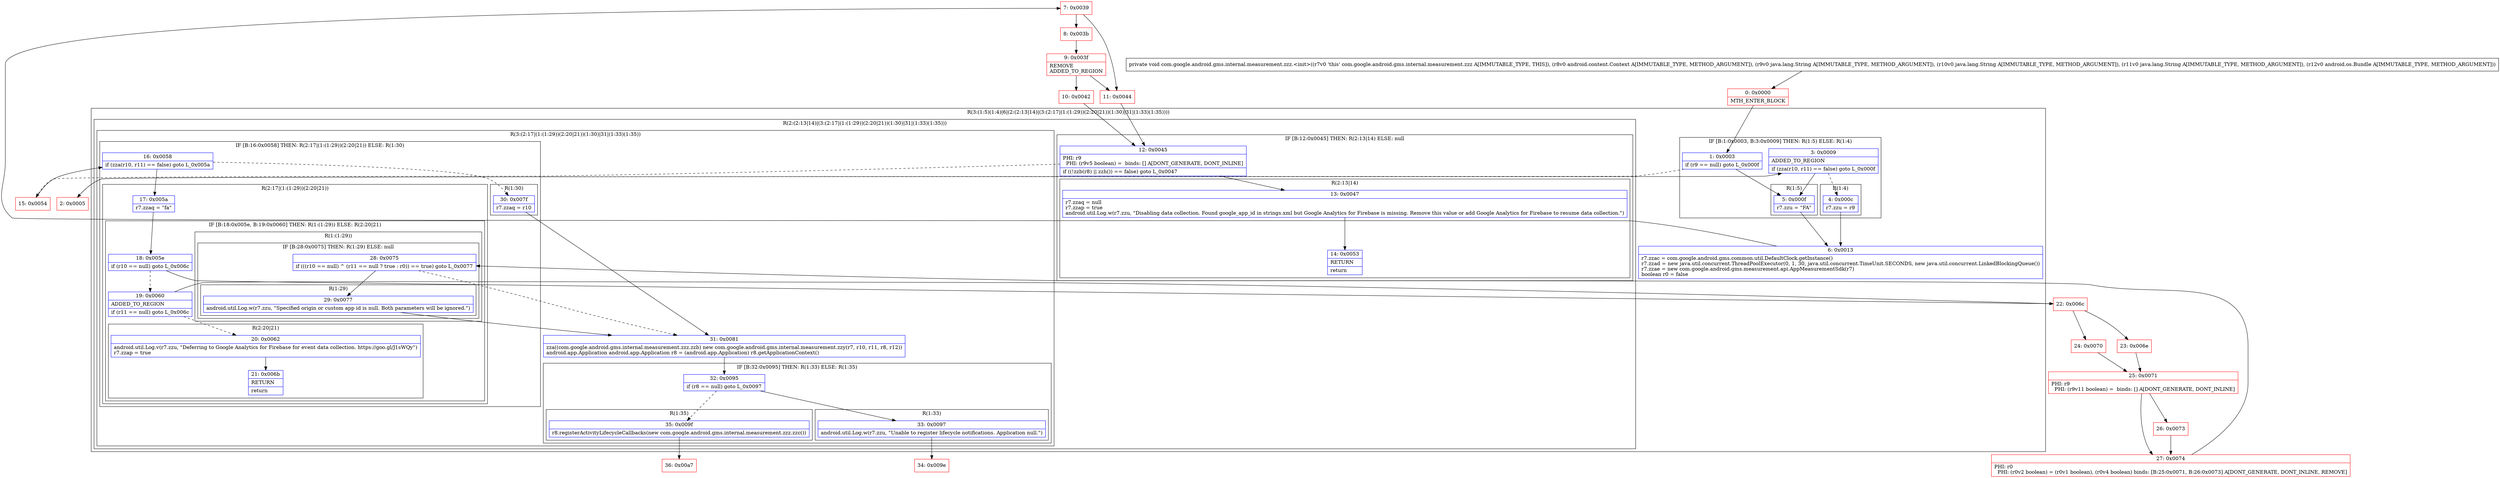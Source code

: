 digraph "CFG forcom.google.android.gms.internal.measurement.zzz.\<init\>(Landroid\/content\/Context;Ljava\/lang\/String;Ljava\/lang\/String;Ljava\/lang\/String;Landroid\/os\/Bundle;)V" {
subgraph cluster_Region_1843527741 {
label = "R(3:(1:5)(1:4)|6|(2:(2:13|14)|(3:(2:17|(1:(1:29))(2:20|21))(1:30)|31|(1:33)(1:35))))";
node [shape=record,color=blue];
subgraph cluster_IfRegion_1168778867 {
label = "IF [B:1:0x0003, B:3:0x0009] THEN: R(1:5) ELSE: R(1:4)";
node [shape=record,color=blue];
Node_1 [shape=record,label="{1\:\ 0x0003|if (r9 == null) goto L_0x000f\l}"];
Node_3 [shape=record,label="{3\:\ 0x0009|ADDED_TO_REGION\l|if (zza(r10, r11) == false) goto L_0x000f\l}"];
subgraph cluster_Region_1220927627 {
label = "R(1:5)";
node [shape=record,color=blue];
Node_5 [shape=record,label="{5\:\ 0x000f|r7.zzu = \"FA\"\l}"];
}
subgraph cluster_Region_262950949 {
label = "R(1:4)";
node [shape=record,color=blue];
Node_4 [shape=record,label="{4\:\ 0x000c|r7.zzu = r9\l}"];
}
}
Node_6 [shape=record,label="{6\:\ 0x0013|r7.zzac = com.google.android.gms.common.util.DefaultClock.getInstance()\lr7.zzad = new java.util.concurrent.ThreadPoolExecutor(0, 1, 30, java.util.concurrent.TimeUnit.SECONDS, new java.util.concurrent.LinkedBlockingQueue())\lr7.zzae = new com.google.android.gms.measurement.api.AppMeasurementSdk(r7)\lboolean r0 = false\l}"];
subgraph cluster_Region_853887886 {
label = "R(2:(2:13|14)|(3:(2:17|(1:(1:29))(2:20|21))(1:30)|31|(1:33)(1:35)))";
node [shape=record,color=blue];
subgraph cluster_IfRegion_652769823 {
label = "IF [B:12:0x0045] THEN: R(2:13|14) ELSE: null";
node [shape=record,color=blue];
Node_12 [shape=record,label="{12\:\ 0x0045|PHI: r9 \l  PHI: (r9v5 boolean) =  binds: [] A[DONT_GENERATE, DONT_INLINE]\l|if ((!zzb(r8) \|\| zzh()) == false) goto L_0x0047\l}"];
subgraph cluster_Region_1095632881 {
label = "R(2:13|14)";
node [shape=record,color=blue];
Node_13 [shape=record,label="{13\:\ 0x0047|r7.zzaq = null\lr7.zzap = true\landroid.util.Log.w(r7.zzu, \"Disabling data collection. Found google_app_id in strings.xml but Google Analytics for Firebase is missing. Remove this value or add Google Analytics for Firebase to resume data collection.\")\l}"];
Node_14 [shape=record,label="{14\:\ 0x0053|RETURN\l|return\l}"];
}
}
subgraph cluster_Region_1137594245 {
label = "R(3:(2:17|(1:(1:29))(2:20|21))(1:30)|31|(1:33)(1:35))";
node [shape=record,color=blue];
subgraph cluster_IfRegion_739138181 {
label = "IF [B:16:0x0058] THEN: R(2:17|(1:(1:29))(2:20|21)) ELSE: R(1:30)";
node [shape=record,color=blue];
Node_16 [shape=record,label="{16\:\ 0x0058|if (zza(r10, r11) == false) goto L_0x005a\l}"];
subgraph cluster_Region_875552177 {
label = "R(2:17|(1:(1:29))(2:20|21))";
node [shape=record,color=blue];
Node_17 [shape=record,label="{17\:\ 0x005a|r7.zzaq = \"fa\"\l}"];
subgraph cluster_IfRegion_1366454697 {
label = "IF [B:18:0x005e, B:19:0x0060] THEN: R(1:(1:29)) ELSE: R(2:20|21)";
node [shape=record,color=blue];
Node_18 [shape=record,label="{18\:\ 0x005e|if (r10 == null) goto L_0x006c\l}"];
Node_19 [shape=record,label="{19\:\ 0x0060|ADDED_TO_REGION\l|if (r11 == null) goto L_0x006c\l}"];
subgraph cluster_Region_1613927929 {
label = "R(1:(1:29))";
node [shape=record,color=blue];
subgraph cluster_IfRegion_1739259140 {
label = "IF [B:28:0x0075] THEN: R(1:29) ELSE: null";
node [shape=record,color=blue];
Node_28 [shape=record,label="{28\:\ 0x0075|if (((r10 == null) ^ (r11 == null ? true : r0)) == true) goto L_0x0077\l}"];
subgraph cluster_Region_1052123400 {
label = "R(1:29)";
node [shape=record,color=blue];
Node_29 [shape=record,label="{29\:\ 0x0077|android.util.Log.w(r7.zzu, \"Specified origin or custom app id is null. Both parameters will be ignored.\")\l}"];
}
}
}
subgraph cluster_Region_1958650170 {
label = "R(2:20|21)";
node [shape=record,color=blue];
Node_20 [shape=record,label="{20\:\ 0x0062|android.util.Log.v(r7.zzu, \"Deferring to Google Analytics for Firebase for event data collection. https:\/\/goo.gl\/J1sWQy\")\lr7.zzap = true\l}"];
Node_21 [shape=record,label="{21\:\ 0x006b|RETURN\l|return\l}"];
}
}
}
subgraph cluster_Region_906193213 {
label = "R(1:30)";
node [shape=record,color=blue];
Node_30 [shape=record,label="{30\:\ 0x007f|r7.zzaq = r10\l}"];
}
}
Node_31 [shape=record,label="{31\:\ 0x0081|zza((com.google.android.gms.internal.measurement.zzz.zzb) new com.google.android.gms.internal.measurement.zzy(r7, r10, r11, r8, r12))\landroid.app.Application android.app.Application r8 = (android.app.Application) r8.getApplicationContext()\l}"];
subgraph cluster_IfRegion_276643466 {
label = "IF [B:32:0x0095] THEN: R(1:33) ELSE: R(1:35)";
node [shape=record,color=blue];
Node_32 [shape=record,label="{32\:\ 0x0095|if (r8 == null) goto L_0x0097\l}"];
subgraph cluster_Region_1122676569 {
label = "R(1:33)";
node [shape=record,color=blue];
Node_33 [shape=record,label="{33\:\ 0x0097|android.util.Log.w(r7.zzu, \"Unable to register lifecycle notifications. Application null.\")\l}"];
}
subgraph cluster_Region_1843603280 {
label = "R(1:35)";
node [shape=record,color=blue];
Node_35 [shape=record,label="{35\:\ 0x009f|r8.registerActivityLifecycleCallbacks(new com.google.android.gms.internal.measurement.zzz.zzc())\l}"];
}
}
}
}
}
Node_0 [shape=record,color=red,label="{0\:\ 0x0000|MTH_ENTER_BLOCK\l}"];
Node_2 [shape=record,color=red,label="{2\:\ 0x0005}"];
Node_7 [shape=record,color=red,label="{7\:\ 0x0039}"];
Node_8 [shape=record,color=red,label="{8\:\ 0x003b}"];
Node_9 [shape=record,color=red,label="{9\:\ 0x003f|REMOVE\lADDED_TO_REGION\l}"];
Node_10 [shape=record,color=red,label="{10\:\ 0x0042}"];
Node_11 [shape=record,color=red,label="{11\:\ 0x0044}"];
Node_15 [shape=record,color=red,label="{15\:\ 0x0054}"];
Node_22 [shape=record,color=red,label="{22\:\ 0x006c}"];
Node_23 [shape=record,color=red,label="{23\:\ 0x006e}"];
Node_24 [shape=record,color=red,label="{24\:\ 0x0070}"];
Node_25 [shape=record,color=red,label="{25\:\ 0x0071|PHI: r9 \l  PHI: (r9v11 boolean) =  binds: [] A[DONT_GENERATE, DONT_INLINE]\l}"];
Node_26 [shape=record,color=red,label="{26\:\ 0x0073}"];
Node_27 [shape=record,color=red,label="{27\:\ 0x0074|PHI: r0 \l  PHI: (r0v2 boolean) = (r0v1 boolean), (r0v4 boolean) binds: [B:25:0x0071, B:26:0x0073] A[DONT_GENERATE, DONT_INLINE, REMOVE]\l}"];
Node_34 [shape=record,color=red,label="{34\:\ 0x009e}"];
Node_36 [shape=record,color=red,label="{36\:\ 0x00a7}"];
MethodNode[shape=record,label="{private void com.google.android.gms.internal.measurement.zzz.\<init\>((r7v0 'this' com.google.android.gms.internal.measurement.zzz A[IMMUTABLE_TYPE, THIS]), (r8v0 android.content.Context A[IMMUTABLE_TYPE, METHOD_ARGUMENT]), (r9v0 java.lang.String A[IMMUTABLE_TYPE, METHOD_ARGUMENT]), (r10v0 java.lang.String A[IMMUTABLE_TYPE, METHOD_ARGUMENT]), (r11v0 java.lang.String A[IMMUTABLE_TYPE, METHOD_ARGUMENT]), (r12v0 android.os.Bundle A[IMMUTABLE_TYPE, METHOD_ARGUMENT])) }"];
MethodNode -> Node_0;
Node_1 -> Node_2[style=dashed];
Node_1 -> Node_5;
Node_3 -> Node_4[style=dashed];
Node_3 -> Node_5;
Node_5 -> Node_6;
Node_4 -> Node_6;
Node_6 -> Node_7;
Node_12 -> Node_13;
Node_12 -> Node_15[style=dashed];
Node_13 -> Node_14;
Node_16 -> Node_17;
Node_16 -> Node_30[style=dashed];
Node_17 -> Node_18;
Node_18 -> Node_19[style=dashed];
Node_18 -> Node_22;
Node_19 -> Node_20[style=dashed];
Node_19 -> Node_22;
Node_28 -> Node_29;
Node_28 -> Node_31[style=dashed];
Node_29 -> Node_31;
Node_20 -> Node_21;
Node_30 -> Node_31;
Node_31 -> Node_32;
Node_32 -> Node_33;
Node_32 -> Node_35[style=dashed];
Node_33 -> Node_34;
Node_35 -> Node_36;
Node_0 -> Node_1;
Node_2 -> Node_3;
Node_7 -> Node_8;
Node_7 -> Node_11;
Node_8 -> Node_9;
Node_9 -> Node_10;
Node_9 -> Node_11;
Node_10 -> Node_12;
Node_11 -> Node_12;
Node_15 -> Node_16;
Node_22 -> Node_23;
Node_22 -> Node_24;
Node_23 -> Node_25;
Node_24 -> Node_25;
Node_25 -> Node_26;
Node_25 -> Node_27;
Node_26 -> Node_27;
Node_27 -> Node_28;
}

